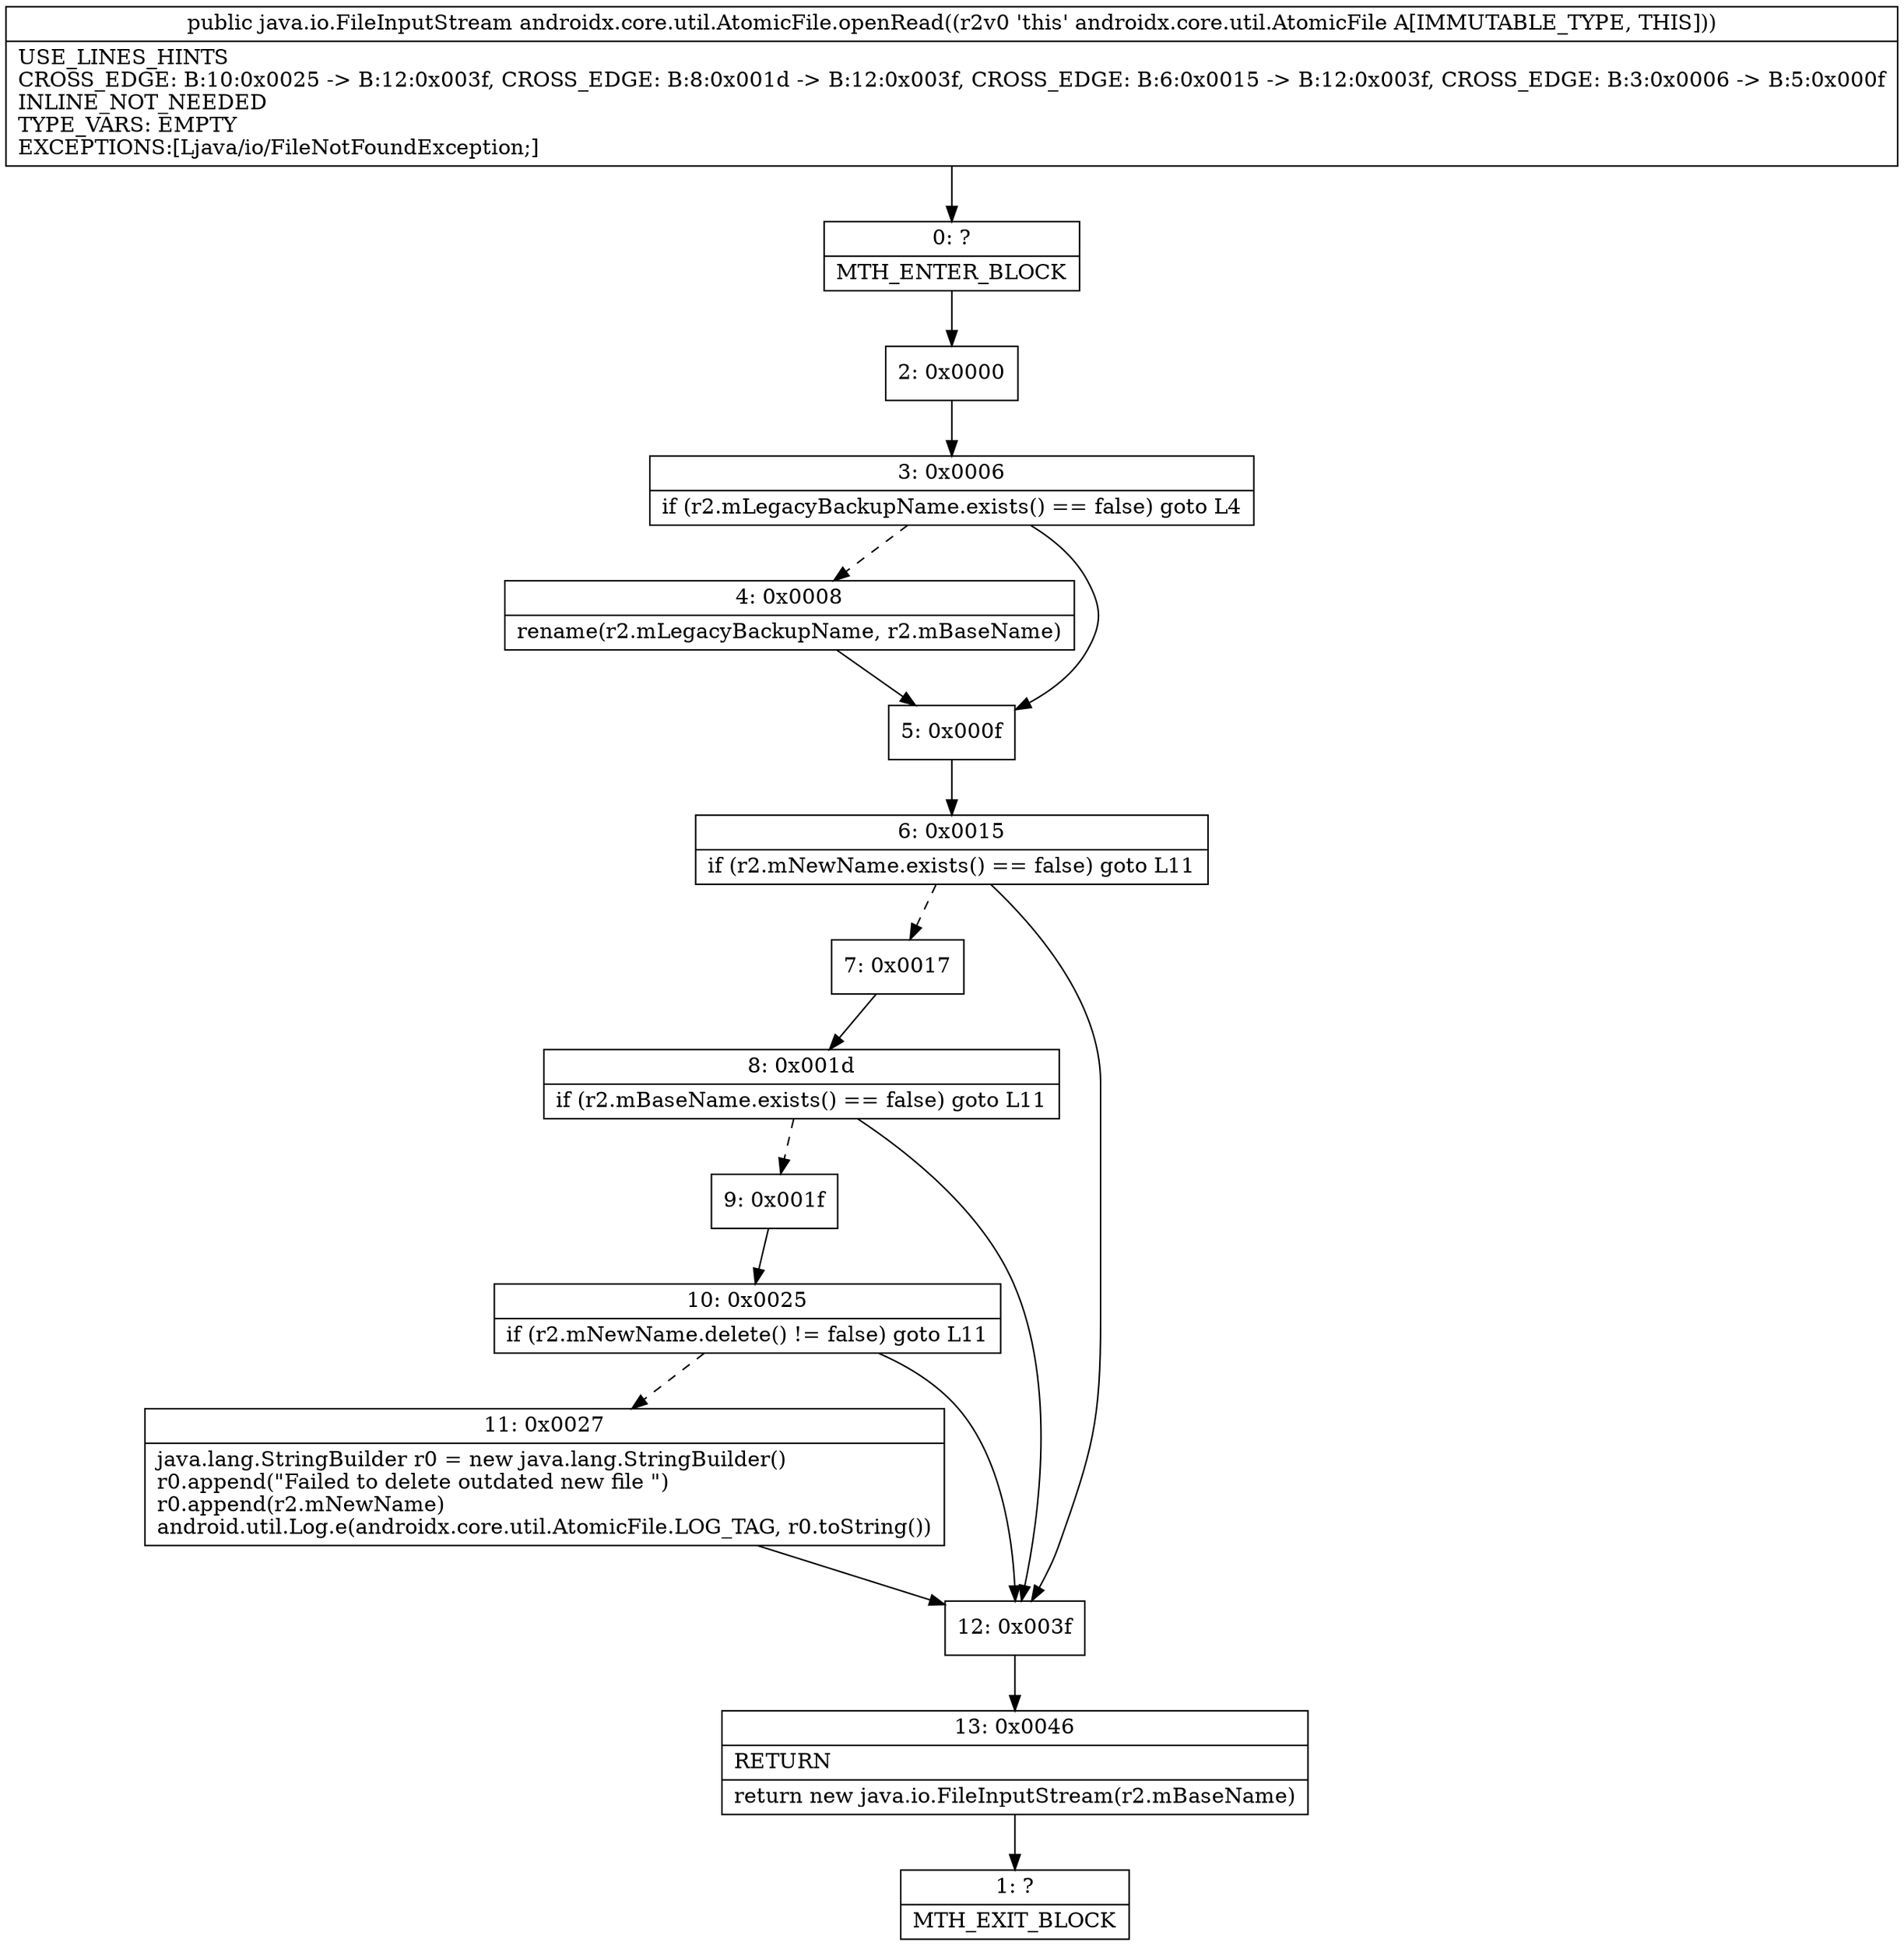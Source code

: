 digraph "CFG forandroidx.core.util.AtomicFile.openRead()Ljava\/io\/FileInputStream;" {
Node_0 [shape=record,label="{0\:\ ?|MTH_ENTER_BLOCK\l}"];
Node_2 [shape=record,label="{2\:\ 0x0000}"];
Node_3 [shape=record,label="{3\:\ 0x0006|if (r2.mLegacyBackupName.exists() == false) goto L4\l}"];
Node_4 [shape=record,label="{4\:\ 0x0008|rename(r2.mLegacyBackupName, r2.mBaseName)\l}"];
Node_5 [shape=record,label="{5\:\ 0x000f}"];
Node_6 [shape=record,label="{6\:\ 0x0015|if (r2.mNewName.exists() == false) goto L11\l}"];
Node_7 [shape=record,label="{7\:\ 0x0017}"];
Node_8 [shape=record,label="{8\:\ 0x001d|if (r2.mBaseName.exists() == false) goto L11\l}"];
Node_9 [shape=record,label="{9\:\ 0x001f}"];
Node_10 [shape=record,label="{10\:\ 0x0025|if (r2.mNewName.delete() != false) goto L11\l}"];
Node_11 [shape=record,label="{11\:\ 0x0027|java.lang.StringBuilder r0 = new java.lang.StringBuilder()\lr0.append(\"Failed to delete outdated new file \")\lr0.append(r2.mNewName)\landroid.util.Log.e(androidx.core.util.AtomicFile.LOG_TAG, r0.toString())\l}"];
Node_12 [shape=record,label="{12\:\ 0x003f}"];
Node_13 [shape=record,label="{13\:\ 0x0046|RETURN\l|return new java.io.FileInputStream(r2.mBaseName)\l}"];
Node_1 [shape=record,label="{1\:\ ?|MTH_EXIT_BLOCK\l}"];
MethodNode[shape=record,label="{public java.io.FileInputStream androidx.core.util.AtomicFile.openRead((r2v0 'this' androidx.core.util.AtomicFile A[IMMUTABLE_TYPE, THIS]))  | USE_LINES_HINTS\lCROSS_EDGE: B:10:0x0025 \-\> B:12:0x003f, CROSS_EDGE: B:8:0x001d \-\> B:12:0x003f, CROSS_EDGE: B:6:0x0015 \-\> B:12:0x003f, CROSS_EDGE: B:3:0x0006 \-\> B:5:0x000f\lINLINE_NOT_NEEDED\lTYPE_VARS: EMPTY\lEXCEPTIONS:[Ljava\/io\/FileNotFoundException;]\l}"];
MethodNode -> Node_0;Node_0 -> Node_2;
Node_2 -> Node_3;
Node_3 -> Node_4[style=dashed];
Node_3 -> Node_5;
Node_4 -> Node_5;
Node_5 -> Node_6;
Node_6 -> Node_7[style=dashed];
Node_6 -> Node_12;
Node_7 -> Node_8;
Node_8 -> Node_9[style=dashed];
Node_8 -> Node_12;
Node_9 -> Node_10;
Node_10 -> Node_11[style=dashed];
Node_10 -> Node_12;
Node_11 -> Node_12;
Node_12 -> Node_13;
Node_13 -> Node_1;
}

